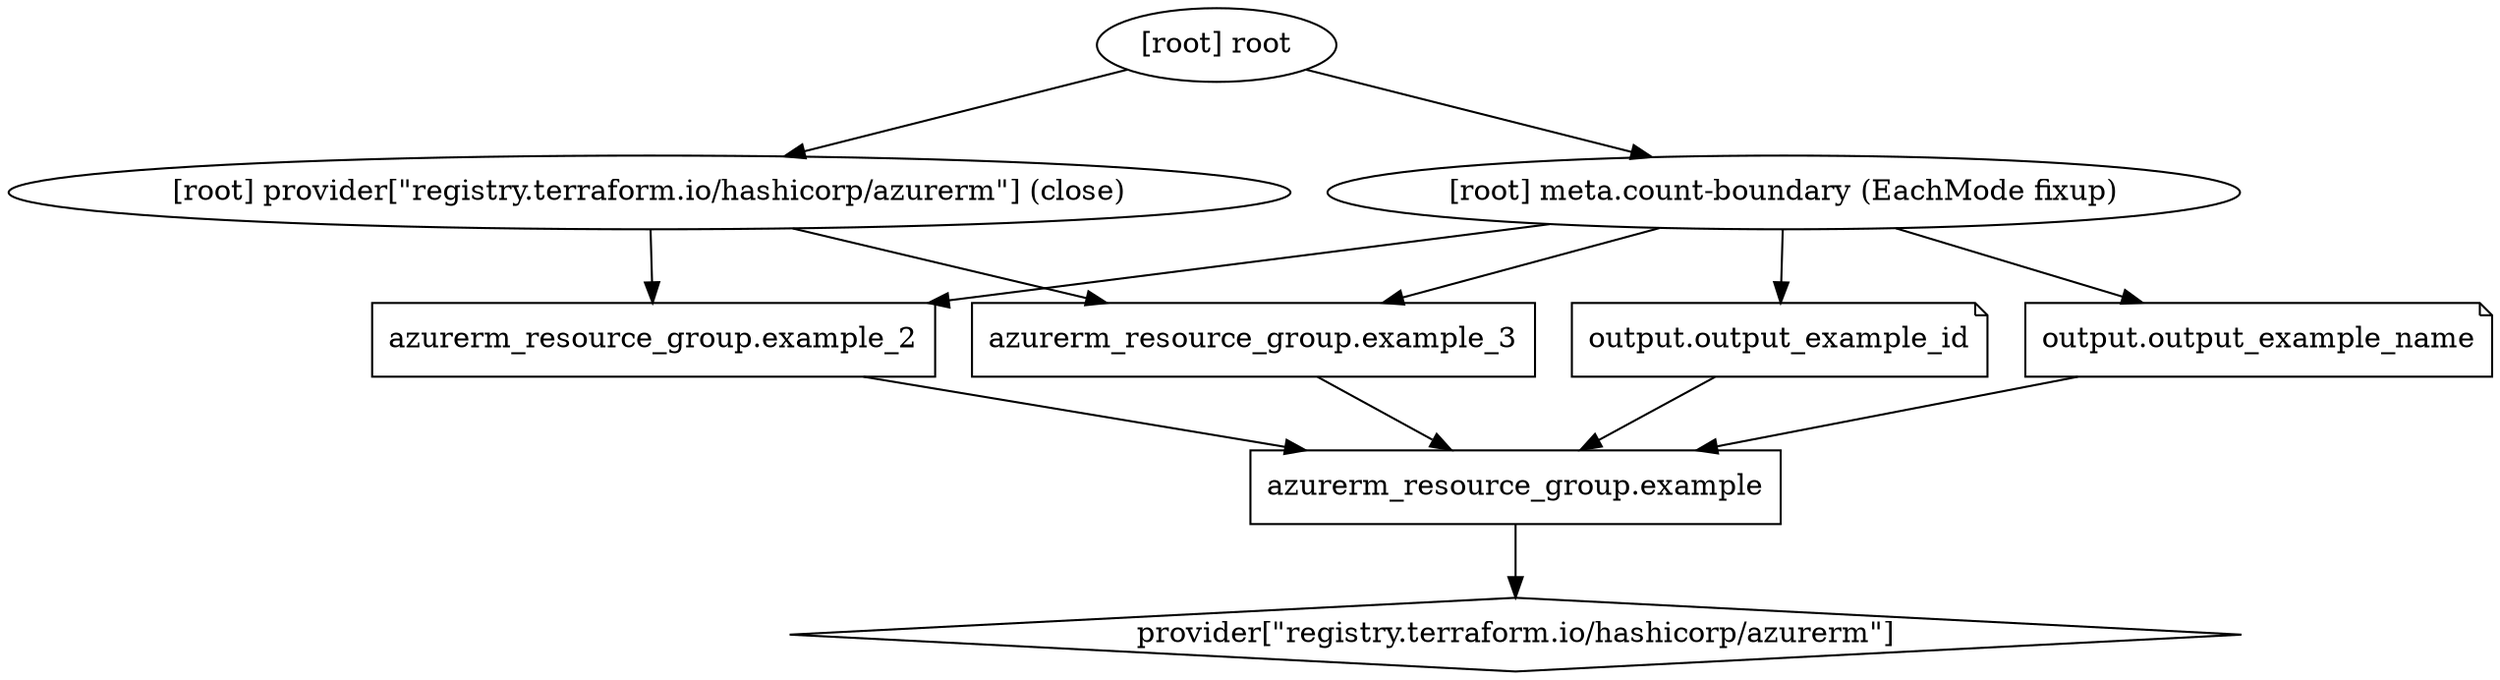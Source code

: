 digraph {
	compound = "true"
	newrank = "true"
	subgraph "root" {
		"[root] azurerm_resource_group.example (expand)" [label = "azurerm_resource_group.example", shape = "box"]
		"[root] azurerm_resource_group.example_2 (expand)" [label = "azurerm_resource_group.example_2", shape = "box"]
		"[root] azurerm_resource_group.example_3 (expand)" [label = "azurerm_resource_group.example_3", shape = "box"]
		"[root] output.output_example_id" [label = "output.output_example_id", shape = "note"]
		"[root] output.output_example_name" [label = "output.output_example_name", shape = "note"]
		"[root] provider[\"registry.terraform.io/hashicorp/azurerm\"]" [label = "provider[\"registry.terraform.io/hashicorp/azurerm\"]", shape = "diamond"]
		"[root] azurerm_resource_group.example (expand)" -> "[root] provider[\"registry.terraform.io/hashicorp/azurerm\"]"
		"[root] azurerm_resource_group.example_2 (expand)" -> "[root] azurerm_resource_group.example (expand)"
		"[root] azurerm_resource_group.example_3 (expand)" -> "[root] azurerm_resource_group.example (expand)"
		"[root] meta.count-boundary (EachMode fixup)" -> "[root] azurerm_resource_group.example_2 (expand)"
		"[root] meta.count-boundary (EachMode fixup)" -> "[root] azurerm_resource_group.example_3 (expand)"
		"[root] meta.count-boundary (EachMode fixup)" -> "[root] output.output_example_id"
		"[root] meta.count-boundary (EachMode fixup)" -> "[root] output.output_example_name"
		"[root] output.output_example_id" -> "[root] azurerm_resource_group.example (expand)"
		"[root] output.output_example_name" -> "[root] azurerm_resource_group.example (expand)"
		"[root] provider[\"registry.terraform.io/hashicorp/azurerm\"] (close)" -> "[root] azurerm_resource_group.example_2 (expand)"
		"[root] provider[\"registry.terraform.io/hashicorp/azurerm\"] (close)" -> "[root] azurerm_resource_group.example_3 (expand)"
		"[root] root" -> "[root] meta.count-boundary (EachMode fixup)"
		"[root] root" -> "[root] provider[\"registry.terraform.io/hashicorp/azurerm\"] (close)"
	}
}

